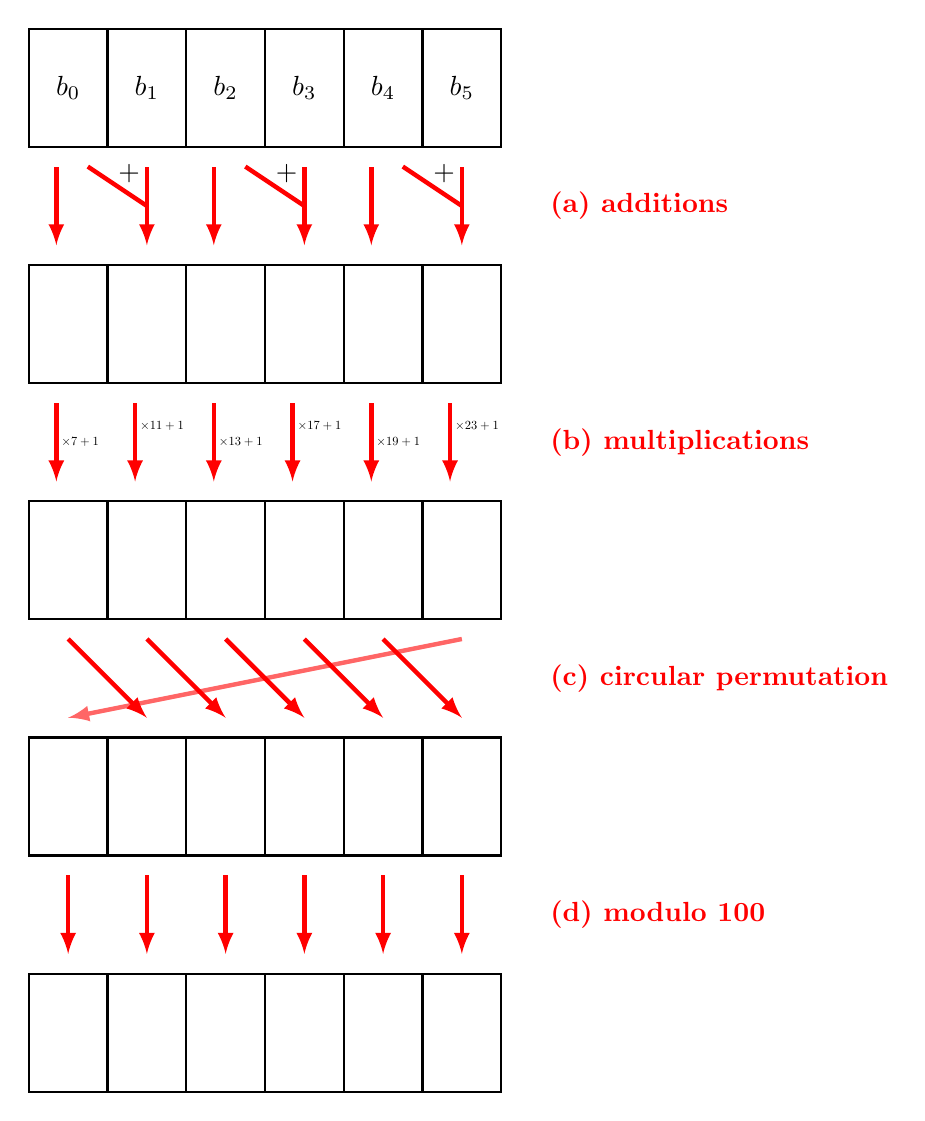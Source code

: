 \begin{tikzpicture}%[scale=1.2, every node/.style={scale=1.2}]
%\usetikzlibrary{backgrounds}
\def\rectangle{
\draw[thick] (0,0) rectangle  +(6,1.5);
\foreach \i in {1,2,3,4,5}{
  \draw[thick] (\i,0) -- ++(0,1.5);
};
}

\foreach \j in {0,3,6,9,12}{
  \begin{scope}[yshift=\j cm]
    \rectangle;
  \end{scope}
}

\foreach \i in {0,1,2,3,4,5}{
  \node at  (\i+0.5,12.75) {$b_\i$};
};

% Modulo 100
\foreach \i in {0,1,2,3,4,5}{
  \draw[<-,>=latex,ultra thick,red] (\i+0.5,1.75) -- ++(0,1);
};

% Permutation   
% \begin{scope}[on background layer]
        \draw[<-,>=latex,ultra thick,red!60] (0.5,4.75) -- ++(5,1);
 %   \end{scope}
\foreach \i in {1,2,3,4,5}{
  \draw[<-,>=latex,ultra thick,red] (\i+0.5,4.75) -- ++(-1,1);
};

% Multiplications
\foreach \i/\p in {0/7,2/13,4/19}{
  \draw[<-,>=latex,ultra thick,red] (\i+0.35,7.75) -- ++(0,1) node[midway,right,scale=0.45,black]{$\times \p + 1$};
};
\foreach \i/\p in {1/11,3/17,5/23}{
  \draw[<-,>=latex,ultra thick,red] (\i+0.35,7.75) -- ++(0,1) node[pos=0.7,right,scale=0.45,black]{$\times \p + 1$};
};

% Additions
\foreach \i in {0,2,4}{
  \draw[<-,>=latex,ultra thick,red] (\i+0.35,10.75) -- ++(0,1);
};
\foreach \i in {1,3,5}{
  \draw[<-,>=latex,ultra thick,red] (\i+0.5,10.75) -- ++(0,1);
\draw[ultra thick,red] (\i+0.5,11.25) -- ++(-0.75,0.5) node[pos=0.3,above,black] {$+$};
};

\node[right,red] at (6.5,2.25) {\bf (d) modulo 100};
\node[right,red] at (6.5,5.25) {\bf (c) circular permutation};
\node[right,red] at (6.5,8.25) {\bf (b) multiplications};
\node[right,red] at (6.5,11.25) {\bf (a) additions};

\end{tikzpicture}